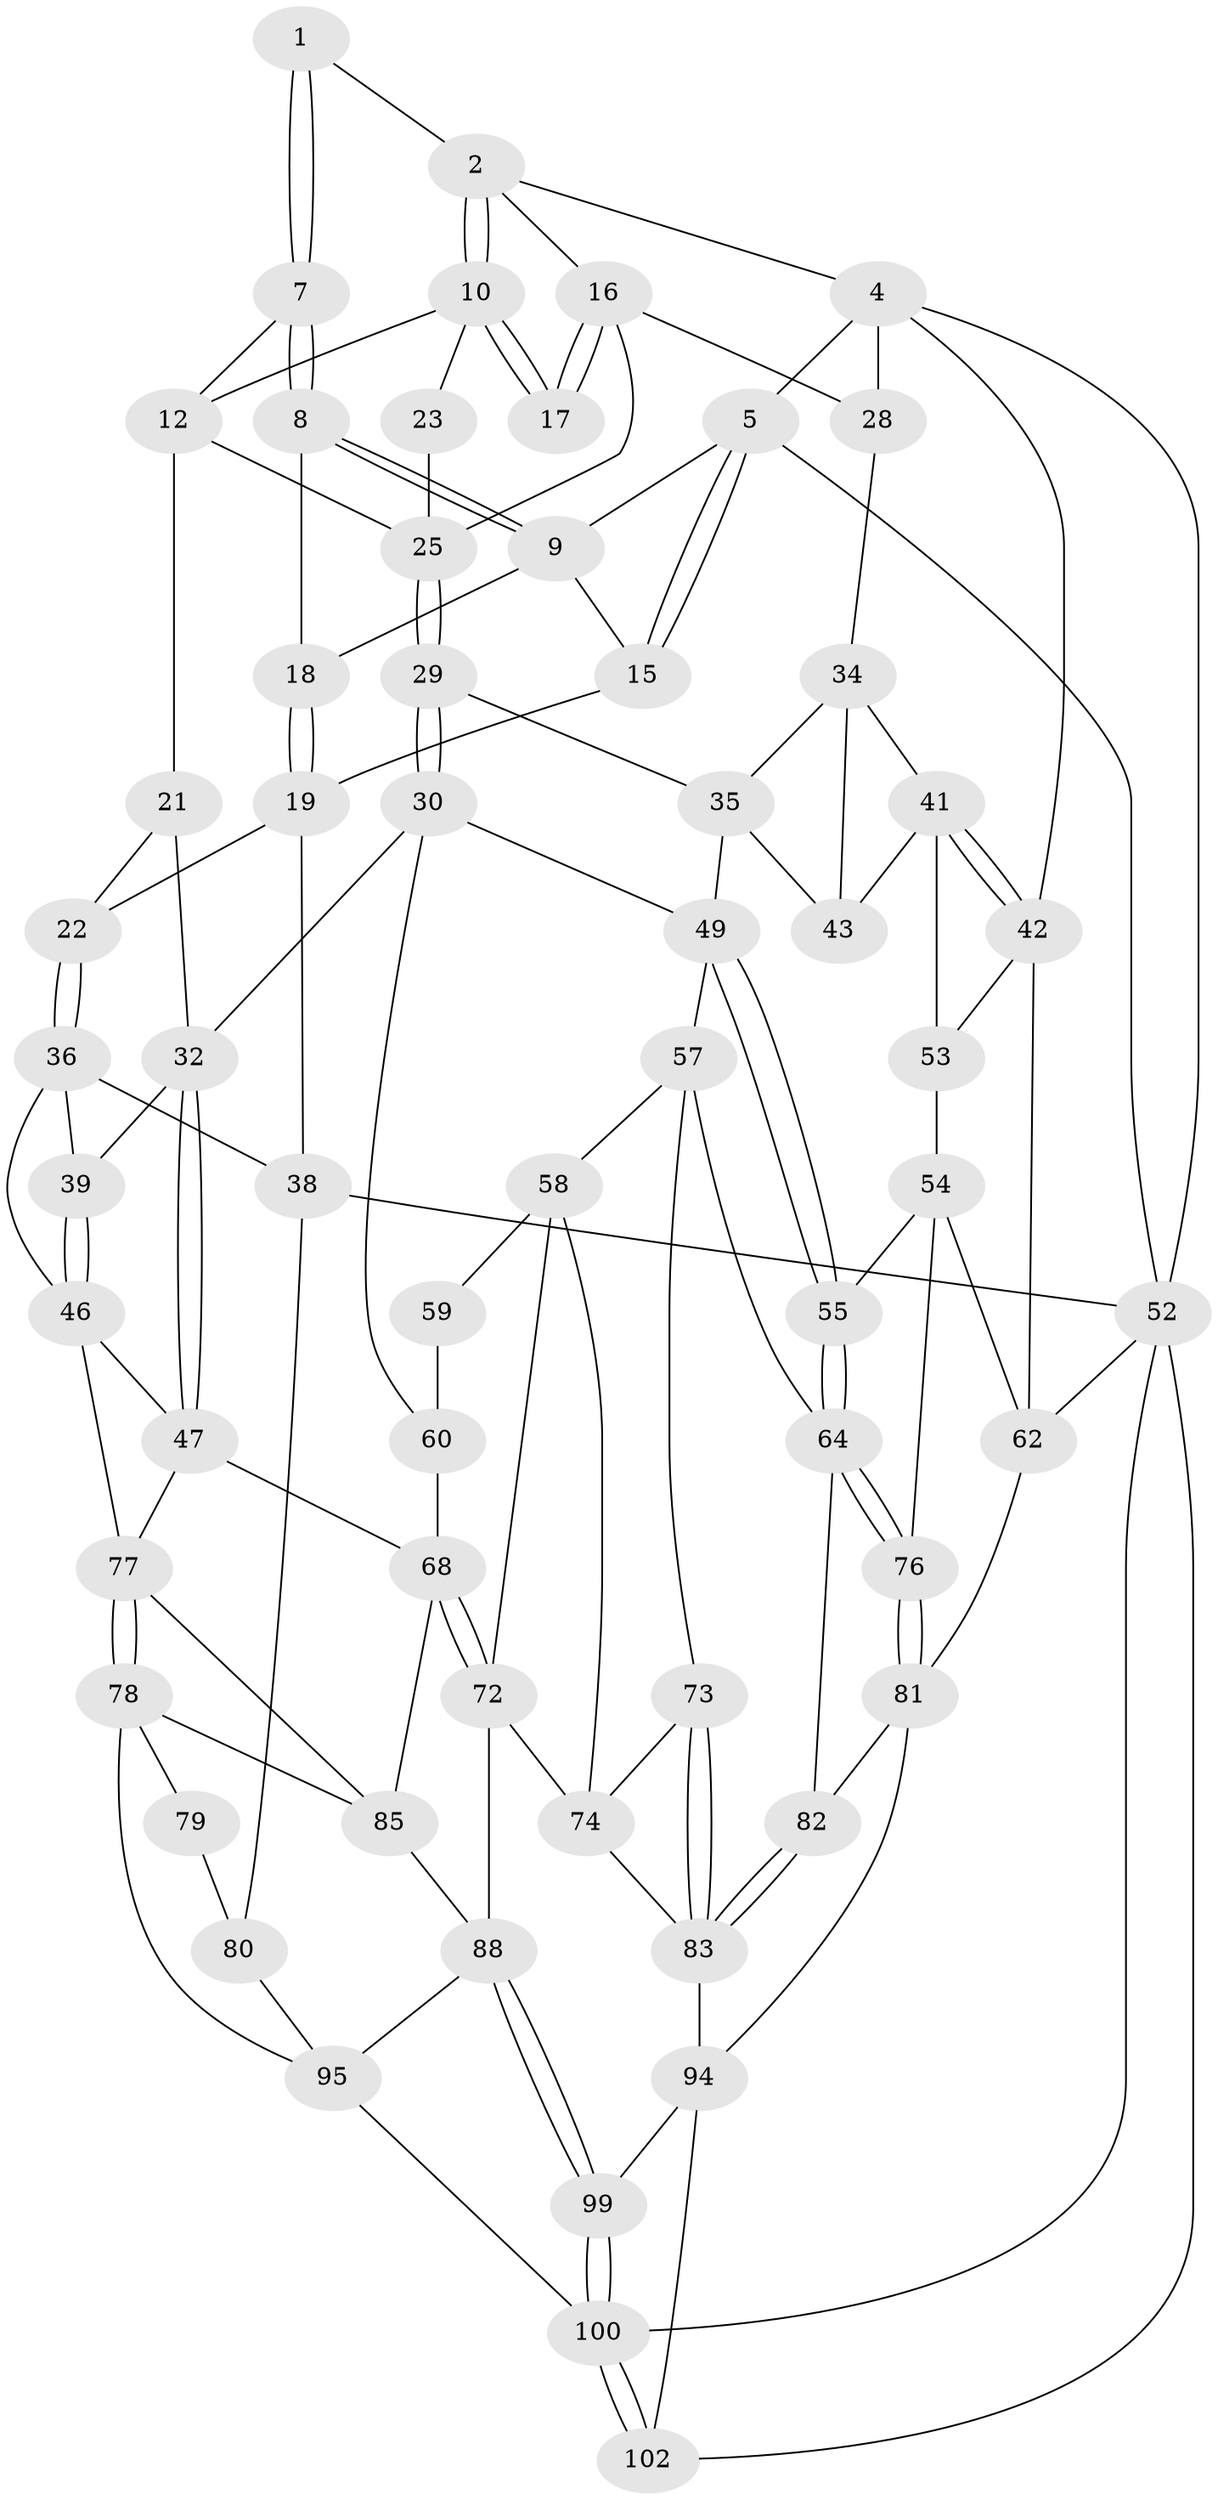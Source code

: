 // original degree distribution, {3: 0.029411764705882353, 4: 0.24509803921568626, 5: 0.4803921568627451, 6: 0.24509803921568626}
// Generated by graph-tools (version 1.1) at 2025/11/02/21/25 10:11:12]
// undirected, 62 vertices, 136 edges
graph export_dot {
graph [start="1"]
  node [color=gray90,style=filled];
  1 [pos="+0.2564562646364142+0"];
  2 [pos="+0.4678606528530353+0",super="+3"];
  4 [pos="+1+0",super="+27"];
  5 [pos="+0+0",super="+6"];
  7 [pos="+0.2461754479852787+0.120412774354175"];
  8 [pos="+0.1751266109476242+0.1098086782469555"];
  9 [pos="+0.09607691628441178+0.03308932648642075",super="+14"];
  10 [pos="+0.4622348387358665+0",super="+11"];
  12 [pos="+0.33707286034926115+0.18483291013888553",super="+13"];
  15 [pos="+0+0.17321841911791058"];
  16 [pos="+0.6474735472004448+0.1569780883990722",super="+24"];
  17 [pos="+0.5724940864504235+0.13871754778570228"];
  18 [pos="+0.10906209499099007+0.12366513369055479"];
  19 [pos="+0.06493349650861427+0.28939211888322247",super="+20"];
  21 [pos="+0.28022294577032386+0.2501936001634922"];
  22 [pos="+0.11743116890424689+0.3064230896566256"];
  23 [pos="+0.5639371243813855+0.1406420712792102"];
  25 [pos="+0.566741064538353+0.32533801807394913",super="+26"];
  28 [pos="+0.721255623992074+0.2219254503814901"];
  29 [pos="+0.526316028954935+0.4100007480229009"];
  30 [pos="+0.5070724450705804+0.436812699256096",super="+31"];
  32 [pos="+0.42286042967133003+0.45422034506171055",super="+33"];
  34 [pos="+0.7882268029871381+0.3478225108544648",super="+40"];
  35 [pos="+0.7466572580947773+0.39839376772387797",super="+44"];
  36 [pos="+0.1169610470725041+0.368005934306588",super="+37"];
  38 [pos="+0+0.5925663919712367",super="+51"];
  39 [pos="+0.1780265491812424+0.46994796879963163"];
  41 [pos="+0.9160952426375472+0.4031337634307906",super="+45"];
  42 [pos="+1+0.31389059683494347",super="+56"];
  43 [pos="+0.7785665029862969+0.49729127503312515"];
  46 [pos="+0.16219971574046424+0.5912055067348562",super="+48"];
  47 [pos="+0.3303847007815348+0.5936448171895202",super="+70"];
  49 [pos="+0.6978260827526132+0.5307194904326953",super="+50"];
  52 [pos="+0+1",super="+61"];
  53 [pos="+0.8746556627495207+0.5815216436534361"];
  54 [pos="+0.8716897518830461+0.5878846733005383",super="+75"];
  55 [pos="+0.7212497928356914+0.5665377200428068"];
  57 [pos="+0.6082443447396844+0.6019198720289735",super="+66"];
  58 [pos="+0.5439522025779655+0.636037915749862",super="+71"];
  59 [pos="+0.5249345127446775+0.6084382999079211"];
  60 [pos="+0.5064074655631909+0.5738560029513674",super="+67"];
  62 [pos="+1+1",super="+63"];
  64 [pos="+0.7136243613306992+0.6500241061199971",super="+65"];
  68 [pos="+0.458549109287984+0.6875466238294624",super="+69"];
  72 [pos="+0.5088805700540187+0.7266468005994956",super="+87"];
  73 [pos="+0.6275559930023104+0.6895202125315135"];
  74 [pos="+0.5921634454585649+0.7109495318883593",super="+91"];
  76 [pos="+0.8219862276488711+0.7183139961537992"];
  77 [pos="+0.162349851876243+0.668118874190438",super="+84"];
  78 [pos="+0.09784444559375867+0.8019194364784035",super="+93"];
  79 [pos="+0.05147113417202477+0.8129215911198896"];
  80 [pos="+0+0.7628370941132426",super="+97"];
  81 [pos="+0.8232484152032161+0.7316248476944561",super="+92"];
  82 [pos="+0.7119543770251519+0.7834132870106436"];
  83 [pos="+0.702414090383888+0.795799014606418",super="+90"];
  85 [pos="+0.3690718296618784+0.8027136009074857",super="+86"];
  88 [pos="+0.4696406853152754+0.8400482424301144",super="+89"];
  94 [pos="+0.6925461110594667+0.8992171488517452",super="+98"];
  95 [pos="+0.24586060022017467+1",super="+96"];
  99 [pos="+0.5247454736174897+0.9581657894021376"];
  100 [pos="+0.4501763062931528+1",super="+101"];
  102 [pos="+0.7634880023283285+1"];
  1 -- 2;
  1 -- 7;
  1 -- 7;
  2 -- 10;
  2 -- 10;
  2 -- 16;
  2 -- 4;
  4 -- 5;
  4 -- 52;
  4 -- 42;
  4 -- 28;
  5 -- 15;
  5 -- 15;
  5 -- 52;
  5 -- 9;
  7 -- 8;
  7 -- 8;
  7 -- 12;
  8 -- 9;
  8 -- 9;
  8 -- 18;
  9 -- 18;
  9 -- 15;
  10 -- 17;
  10 -- 17;
  10 -- 12;
  10 -- 23;
  12 -- 25;
  12 -- 21;
  15 -- 19;
  16 -- 17;
  16 -- 17;
  16 -- 25;
  16 -- 28;
  18 -- 19;
  18 -- 19;
  19 -- 22;
  19 -- 38;
  21 -- 22;
  21 -- 32;
  22 -- 36;
  22 -- 36;
  23 -- 25;
  25 -- 29;
  25 -- 29;
  28 -- 34;
  29 -- 30;
  29 -- 30;
  29 -- 35;
  30 -- 32;
  30 -- 60;
  30 -- 49;
  32 -- 47;
  32 -- 47;
  32 -- 39;
  34 -- 35;
  34 -- 41;
  34 -- 43;
  35 -- 43;
  35 -- 49;
  36 -- 39;
  36 -- 38;
  36 -- 46;
  38 -- 80;
  38 -- 52;
  39 -- 46;
  39 -- 46;
  41 -- 42;
  41 -- 42;
  41 -- 43;
  41 -- 53;
  42 -- 53;
  42 -- 62;
  46 -- 77;
  46 -- 47;
  47 -- 77;
  47 -- 68;
  49 -- 55;
  49 -- 55;
  49 -- 57;
  52 -- 62;
  52 -- 102;
  52 -- 100;
  53 -- 54;
  54 -- 55;
  54 -- 76;
  54 -- 62;
  55 -- 64;
  55 -- 64;
  57 -- 58;
  57 -- 64;
  57 -- 73;
  58 -- 59;
  58 -- 72;
  58 -- 74;
  59 -- 60 [weight=2];
  60 -- 68;
  62 -- 81;
  64 -- 76;
  64 -- 76;
  64 -- 82;
  68 -- 72;
  68 -- 72;
  68 -- 85;
  72 -- 74;
  72 -- 88;
  73 -- 74;
  73 -- 83;
  73 -- 83;
  74 -- 83;
  76 -- 81;
  76 -- 81;
  77 -- 78;
  77 -- 78;
  77 -- 85;
  78 -- 79;
  78 -- 85;
  78 -- 95;
  79 -- 80 [weight=2];
  80 -- 95;
  81 -- 82;
  81 -- 94;
  82 -- 83;
  82 -- 83;
  83 -- 94;
  85 -- 88;
  88 -- 99;
  88 -- 99;
  88 -- 95;
  94 -- 102;
  94 -- 99;
  95 -- 100;
  99 -- 100;
  99 -- 100;
  100 -- 102;
  100 -- 102;
}
